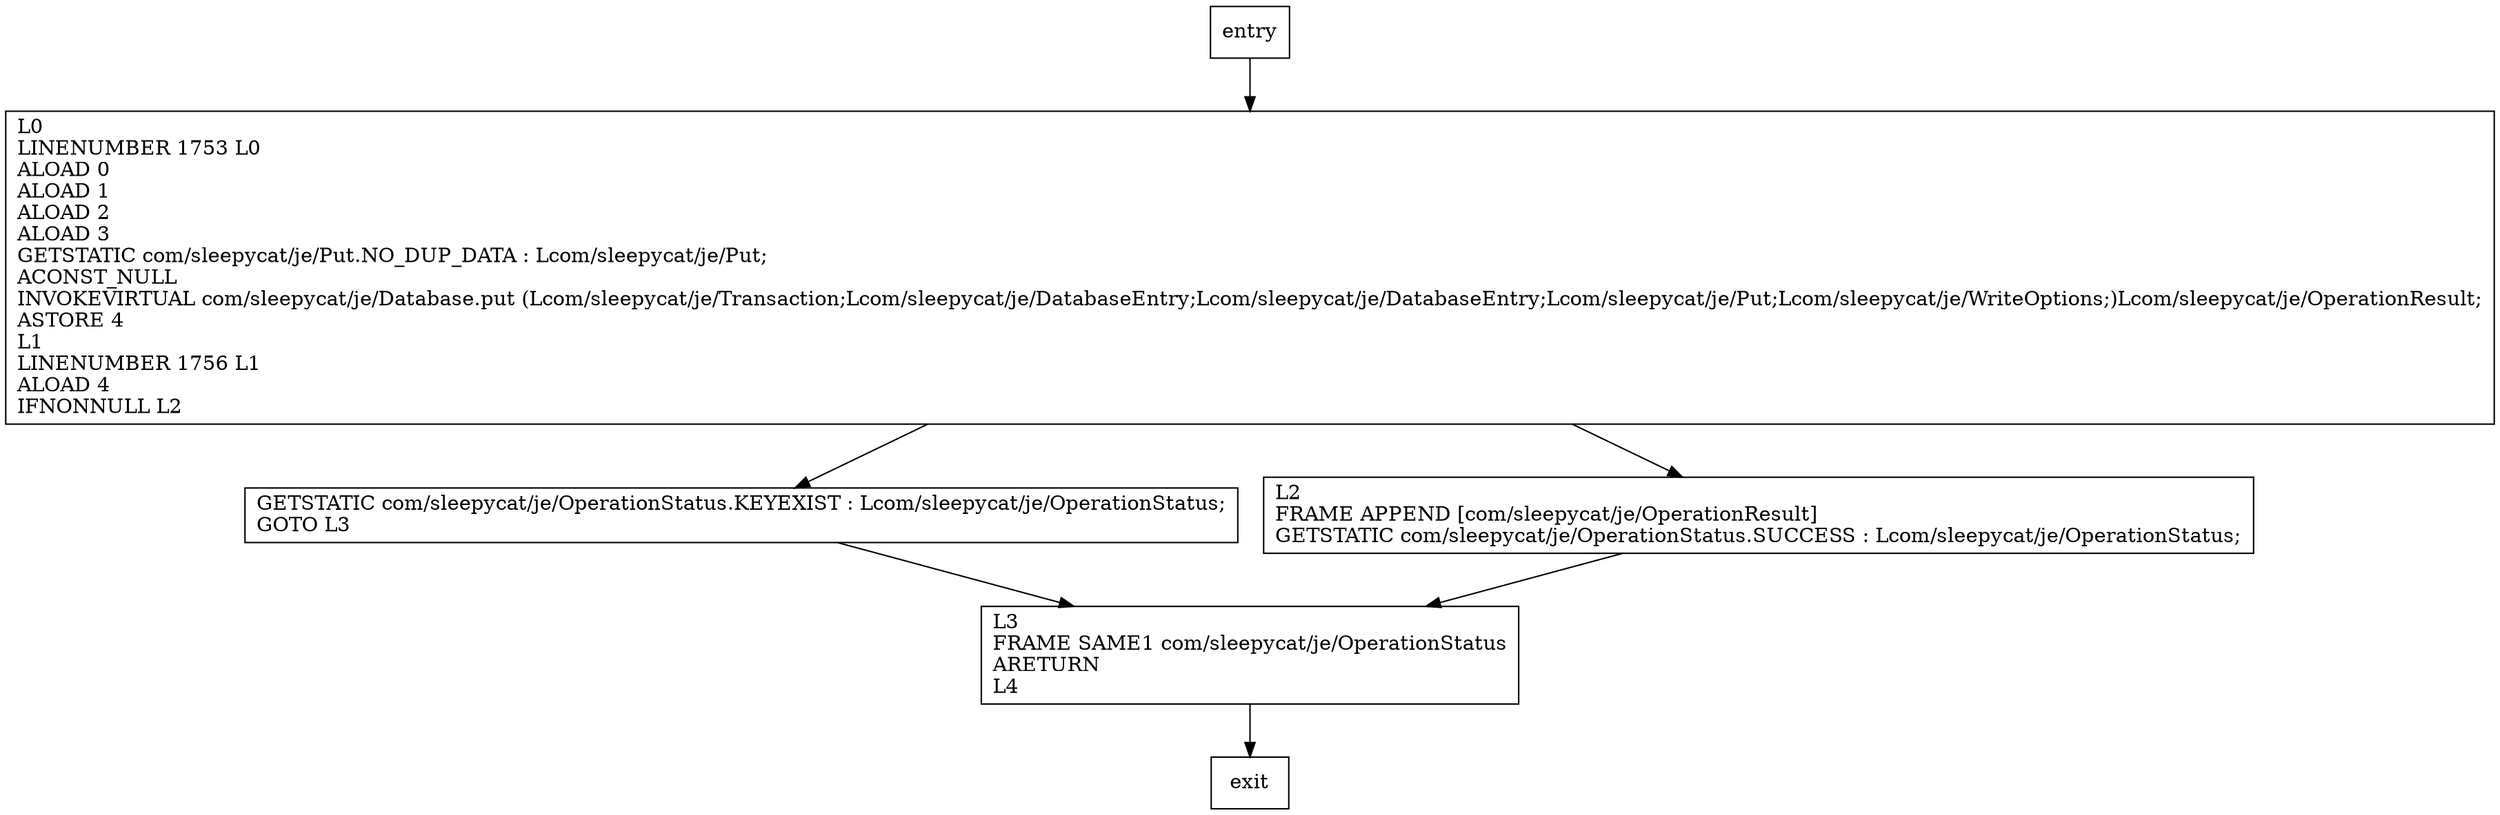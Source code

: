 digraph putNoDupData {
node [shape=record];
1913165623 [label="GETSTATIC com/sleepycat/je/OperationStatus.KEYEXIST : Lcom/sleepycat/je/OperationStatus;\lGOTO L3\l"];
273531526 [label="L0\lLINENUMBER 1753 L0\lALOAD 0\lALOAD 1\lALOAD 2\lALOAD 3\lGETSTATIC com/sleepycat/je/Put.NO_DUP_DATA : Lcom/sleepycat/je/Put;\lACONST_NULL\lINVOKEVIRTUAL com/sleepycat/je/Database.put (Lcom/sleepycat/je/Transaction;Lcom/sleepycat/je/DatabaseEntry;Lcom/sleepycat/je/DatabaseEntry;Lcom/sleepycat/je/Put;Lcom/sleepycat/je/WriteOptions;)Lcom/sleepycat/je/OperationResult;\lASTORE 4\lL1\lLINENUMBER 1756 L1\lALOAD 4\lIFNONNULL L2\l"];
129544056 [label="L2\lFRAME APPEND [com/sleepycat/je/OperationResult]\lGETSTATIC com/sleepycat/je/OperationStatus.SUCCESS : Lcom/sleepycat/je/OperationStatus;\l"];
301969336 [label="L3\lFRAME SAME1 com/sleepycat/je/OperationStatus\lARETURN\lL4\l"];
entry;
exit;
entry -> 273531526
1913165623 -> 301969336
273531526 -> 1913165623
273531526 -> 129544056
129544056 -> 301969336
301969336 -> exit
}
